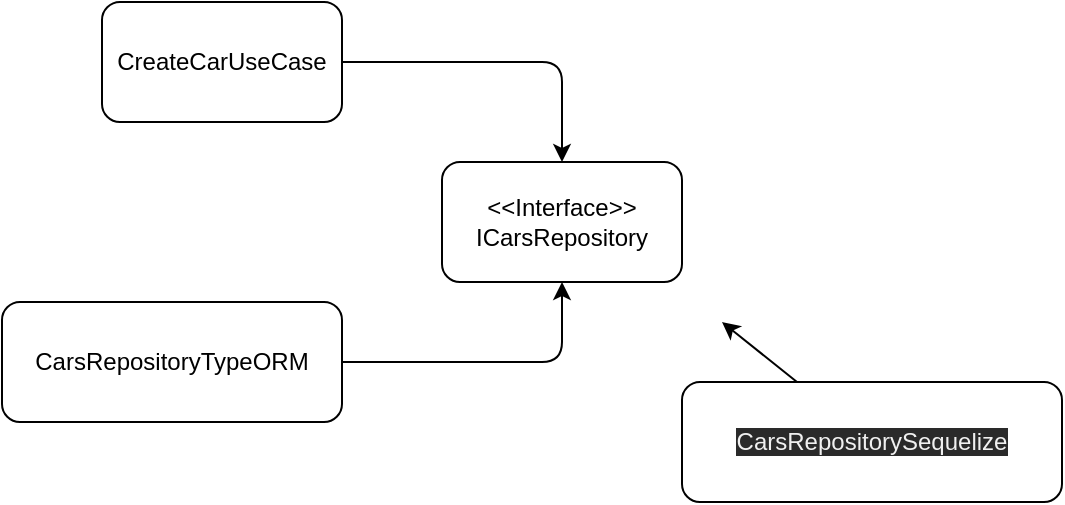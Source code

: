<mxfile>
    <diagram id="8O5Hbhp0Hr-IDNd3fWm9" name="Page-1">
        <mxGraphModel dx="1111" dy="785" grid="1" gridSize="10" guides="1" tooltips="1" connect="1" arrows="1" fold="1" page="1" pageScale="1" pageWidth="850" pageHeight="1100" math="0" shadow="0">
            <root>
                <mxCell id="0"/>
                <mxCell id="1" parent="0"/>
                <mxCell id="4" style="edgeStyle=none;html=1;exitX=1;exitY=0.5;exitDx=0;exitDy=0;entryX=0.5;entryY=0;entryDx=0;entryDy=0;" edge="1" parent="1" source="2" target="3">
                    <mxGeometry relative="1" as="geometry">
                        <Array as="points">
                            <mxPoint x="450" y="180"/>
                        </Array>
                    </mxGeometry>
                </mxCell>
                <mxCell id="2" value="CreateCarUseCase" style="rounded=1;whiteSpace=wrap;html=1;" vertex="1" parent="1">
                    <mxGeometry x="220" y="150" width="120" height="60" as="geometry"/>
                </mxCell>
                <mxCell id="3" value="&amp;lt;&amp;lt;Interface&amp;gt;&amp;gt;&lt;br&gt;ICarsRepository" style="rounded=1;whiteSpace=wrap;html=1;" vertex="1" parent="1">
                    <mxGeometry x="390" y="230" width="120" height="60" as="geometry"/>
                </mxCell>
                <mxCell id="6" style="edgeStyle=none;html=1;entryX=0.5;entryY=1;entryDx=0;entryDy=0;" edge="1" parent="1" source="5" target="3">
                    <mxGeometry relative="1" as="geometry">
                        <Array as="points">
                            <mxPoint x="450" y="330"/>
                        </Array>
                    </mxGeometry>
                </mxCell>
                <mxCell id="5" value="CarsRepositoryTypeORM" style="rounded=1;whiteSpace=wrap;html=1;" vertex="1" parent="1">
                    <mxGeometry x="170" y="300" width="170" height="60" as="geometry"/>
                </mxCell>
                <mxCell id="9" style="edgeStyle=none;html=1;" edge="1" parent="1" source="7">
                    <mxGeometry relative="1" as="geometry">
                        <mxPoint x="530" y="310" as="targetPoint"/>
                    </mxGeometry>
                </mxCell>
                <mxCell id="7" value="&lt;span style=&quot;color: rgb(240 , 240 , 240) ; font-family: &amp;#34;helvetica&amp;#34; ; font-size: 12px ; font-style: normal ; font-weight: 400 ; letter-spacing: normal ; text-align: center ; text-indent: 0px ; text-transform: none ; word-spacing: 0px ; background-color: rgb(42 , 42 , 42) ; display: inline ; float: none&quot;&gt;CarsRepositorySequelize&lt;/span&gt;" style="rounded=1;whiteSpace=wrap;html=1;" vertex="1" parent="1">
                    <mxGeometry x="510" y="340" width="190" height="60" as="geometry"/>
                </mxCell>
            </root>
        </mxGraphModel>
    </diagram>
</mxfile>